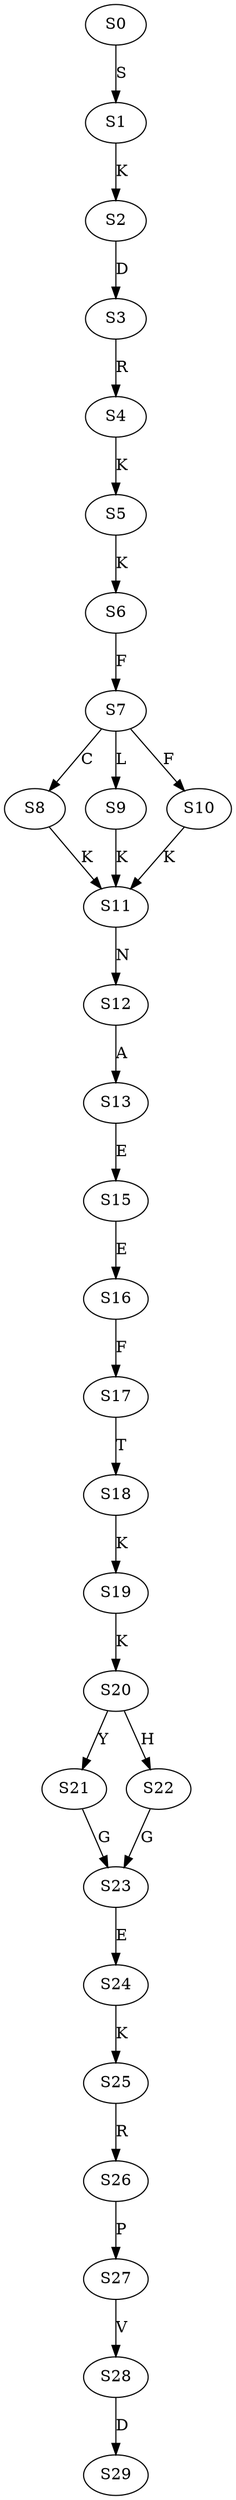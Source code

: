 strict digraph  {
	S0 -> S1 [ label = S ];
	S1 -> S2 [ label = K ];
	S2 -> S3 [ label = D ];
	S3 -> S4 [ label = R ];
	S4 -> S5 [ label = K ];
	S5 -> S6 [ label = K ];
	S6 -> S7 [ label = F ];
	S7 -> S8 [ label = C ];
	S7 -> S9 [ label = L ];
	S7 -> S10 [ label = F ];
	S8 -> S11 [ label = K ];
	S9 -> S11 [ label = K ];
	S10 -> S11 [ label = K ];
	S11 -> S12 [ label = N ];
	S12 -> S13 [ label = A ];
	S13 -> S15 [ label = E ];
	S15 -> S16 [ label = E ];
	S16 -> S17 [ label = F ];
	S17 -> S18 [ label = T ];
	S18 -> S19 [ label = K ];
	S19 -> S20 [ label = K ];
	S20 -> S21 [ label = Y ];
	S20 -> S22 [ label = H ];
	S21 -> S23 [ label = G ];
	S22 -> S23 [ label = G ];
	S23 -> S24 [ label = E ];
	S24 -> S25 [ label = K ];
	S25 -> S26 [ label = R ];
	S26 -> S27 [ label = P ];
	S27 -> S28 [ label = V ];
	S28 -> S29 [ label = D ];
}
